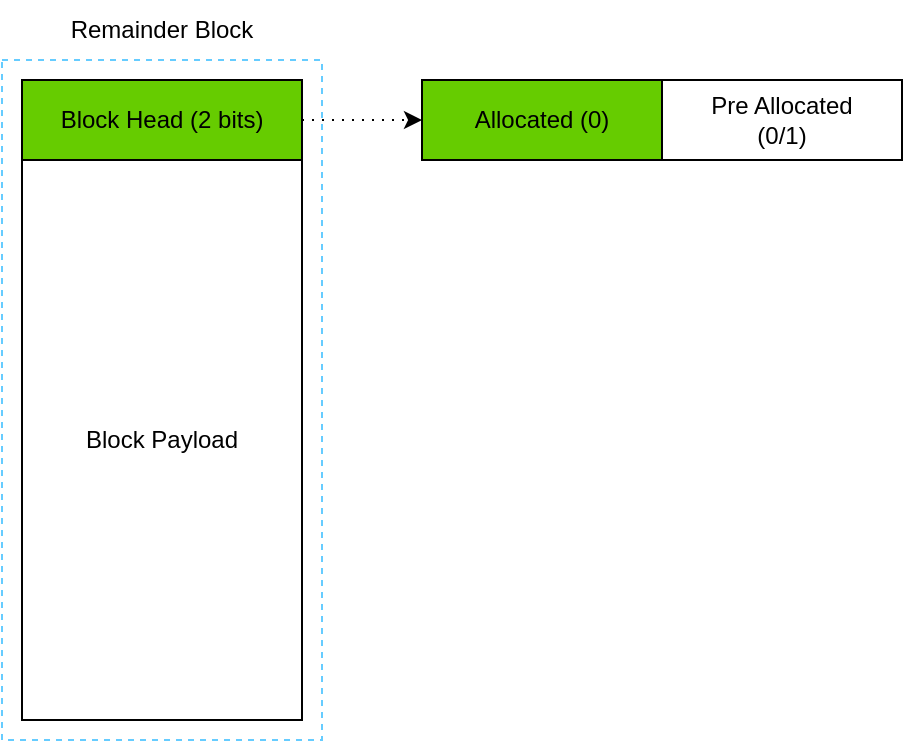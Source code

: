 <mxfile version="13.7.3" type="device"><diagram id="xZgESpvSb-MOfmQTAyCB" name="Page-1"><mxGraphModel dx="1106" dy="1003" grid="1" gridSize="10" guides="1" tooltips="1" connect="1" arrows="1" fold="1" page="1" pageScale="1" pageWidth="1169" pageHeight="827" math="0" shadow="0"><root><mxCell id="0"/><mxCell id="1" parent="0"/><mxCell id="DuLN0QTXojUu5U8a3am--51" value="Remainder Block" style="text;html=1;strokeColor=none;fillColor=none;align=center;verticalAlign=middle;whiteSpace=wrap;rounded=0;dashed=1;" parent="1" vertex="1"><mxGeometry x="10" width="140" height="30" as="geometry"/></mxCell><mxCell id="DuLN0QTXojUu5U8a3am--28" style="edgeStyle=orthogonalEdgeStyle;rounded=0;orthogonalLoop=1;jettySize=auto;html=1;dashed=1;dashPattern=1 4;exitX=1;exitY=0.5;exitDx=0;exitDy=0;entryX=0;entryY=0.5;entryDx=0;entryDy=0;" parent="1" source="DuLN0QTXojUu5U8a3am--23" target="DuLN0QTXojUu5U8a3am--25" edge="1"><mxGeometry relative="1" as="geometry"/></mxCell><mxCell id="wD4riVuvmHk_b97BzaIA-145" value="" style="group" parent="1" vertex="1" connectable="0"><mxGeometry x="210" y="40" width="240" height="40" as="geometry"/></mxCell><mxCell id="DuLN0QTXojUu5U8a3am--25" value="Allocated (0)" style="rounded=0;whiteSpace=wrap;html=1;fillColor=#66cc00;" parent="wD4riVuvmHk_b97BzaIA-145" vertex="1"><mxGeometry width="120" height="40" as="geometry"/></mxCell><mxCell id="DuLN0QTXojUu5U8a3am--26" value="Pre Allocated&lt;br&gt;(0/1)" style="rounded=0;whiteSpace=wrap;html=1;" parent="wD4riVuvmHk_b97BzaIA-145" vertex="1"><mxGeometry x="120" width="120" height="40" as="geometry"/></mxCell><mxCell id="wD4riVuvmHk_b97BzaIA-147" value="" style="group" parent="1" vertex="1" connectable="0"><mxGeometry y="30" width="160" height="340" as="geometry"/></mxCell><mxCell id="wD4riVuvmHk_b97BzaIA-144" value="" style="rounded=0;whiteSpace=wrap;html=1;dashed=1;strokeColor=#66CCFF;fillColor=none;" parent="wD4riVuvmHk_b97BzaIA-147" vertex="1"><mxGeometry width="160" height="340" as="geometry"/></mxCell><mxCell id="wD4riVuvmHk_b97BzaIA-146" value="" style="group" parent="wD4riVuvmHk_b97BzaIA-147" vertex="1" connectable="0"><mxGeometry x="10" y="10" width="140" height="320" as="geometry"/></mxCell><mxCell id="DuLN0QTXojUu5U8a3am--24" value="Block Payload" style="rounded=0;whiteSpace=wrap;html=1;" parent="wD4riVuvmHk_b97BzaIA-146" vertex="1"><mxGeometry y="40" width="140" height="280" as="geometry"/></mxCell><mxCell id="DuLN0QTXojUu5U8a3am--23" value="Block Head (2 bits)" style="rounded=0;whiteSpace=wrap;html=1;fillColor=#66cc00;" parent="wD4riVuvmHk_b97BzaIA-146" vertex="1"><mxGeometry width="140" height="40" as="geometry"/></mxCell></root></mxGraphModel></diagram></mxfile>